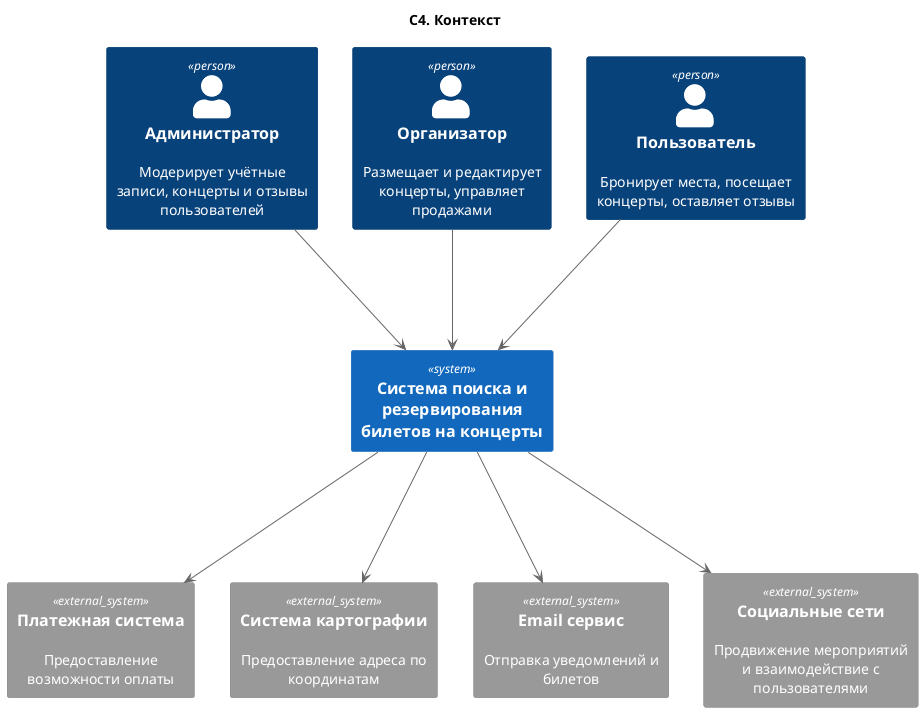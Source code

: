 @startuml C4. Контекст

title C4. Контекст

!include <C4/C4_Container>

Person(admin, "Администратор", "Модерирует учётные записи, концерты и отзывы пользователей")
Person(organizer, "Организатор", "Размещает и редактирует концерты, управляет продажами")
Person(user, "Пользователь", "Бронирует места, посещает концерты, оставляет отзывы")

System(concert_system, "Система поиска и резервирования билетов на концерты")
admin ---> concert_system
organizer ---> concert_system
user ---> concert_system

System_Ext(payment_system, "Платежная система", "Предоставление возможности оплаты")
System_Ext(map_system, "Система картографии", "Предоставление адреса по координатам")
System_Ext(email_system, "Email сервис", "Отправка уведомлений и билетов")
System_Ext(socials_system, "Социальные сети", "Продвижение мероприятий и взаимодействие с пользователями")

concert_system ---> payment_system
concert_system ---> map_system
concert_system ---> email_system
concert_system ---> socials_system

@enduml